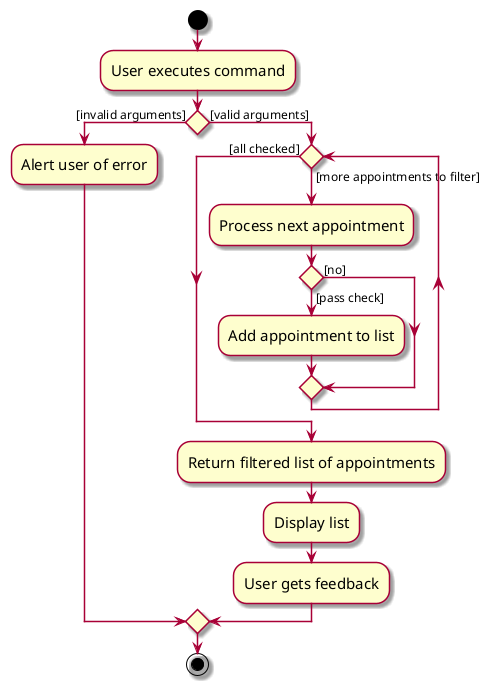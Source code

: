 @startuml
skin rose
skinparam ActivityFontSize 15
skinparam ArrowFontSize 12
start

:User executes command;
if () then ([invalid arguments])
  :Alert user of error;
    else ([valid arguments])
      while () is ([more appointments to filter])
        :Process next appointment;
        if () then ([pass check])
          :Add appointment to list;
        else ([no])
        endif
        endwhile ([all checked])
      :Return filtered list of appointments;
      :Display list;
      :User gets feedback;
    endif
    stop
@enduml

